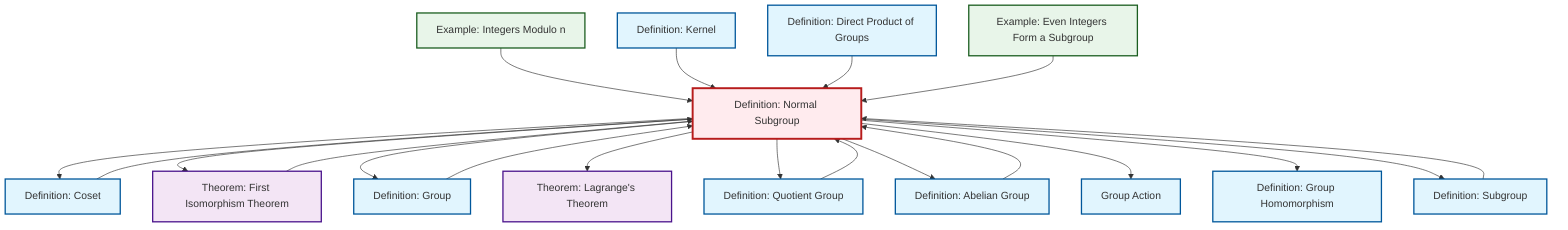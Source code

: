 graph TD
    classDef definition fill:#e1f5fe,stroke:#01579b,stroke-width:2px
    classDef theorem fill:#f3e5f5,stroke:#4a148c,stroke-width:2px
    classDef axiom fill:#fff3e0,stroke:#e65100,stroke-width:2px
    classDef example fill:#e8f5e9,stroke:#1b5e20,stroke-width:2px
    classDef current fill:#ffebee,stroke:#b71c1c,stroke-width:3px
    def-normal-subgroup["Definition: Normal Subgroup"]:::definition
    def-quotient-group["Definition: Quotient Group"]:::definition
    ex-even-integers-subgroup["Example: Even Integers Form a Subgroup"]:::example
    def-abelian-group["Definition: Abelian Group"]:::definition
    thm-lagrange["Theorem: Lagrange's Theorem"]:::theorem
    def-homomorphism["Definition: Group Homomorphism"]:::definition
    def-coset["Definition: Coset"]:::definition
    thm-first-isomorphism["Theorem: First Isomorphism Theorem"]:::theorem
    def-kernel["Definition: Kernel"]:::definition
    ex-quotient-integers-mod-n["Example: Integers Modulo n"]:::example
    def-group-action["Group Action"]:::definition
    def-direct-product["Definition: Direct Product of Groups"]:::definition
    def-group["Definition: Group"]:::definition
    def-subgroup["Definition: Subgroup"]:::definition
    def-normal-subgroup --> def-coset
    ex-quotient-integers-mod-n --> def-normal-subgroup
    def-normal-subgroup --> thm-first-isomorphism
    def-kernel --> def-normal-subgroup
    def-coset --> def-normal-subgroup
    def-normal-subgroup --> def-group
    def-group --> def-normal-subgroup
    def-normal-subgroup --> thm-lagrange
    def-quotient-group --> def-normal-subgroup
    def-normal-subgroup --> def-quotient-group
    def-normal-subgroup --> def-abelian-group
    def-direct-product --> def-normal-subgroup
    def-normal-subgroup --> def-group-action
    ex-even-integers-subgroup --> def-normal-subgroup
    def-normal-subgroup --> def-homomorphism
    def-abelian-group --> def-normal-subgroup
    thm-first-isomorphism --> def-normal-subgroup
    def-subgroup --> def-normal-subgroup
    def-normal-subgroup --> def-subgroup
    class def-normal-subgroup current